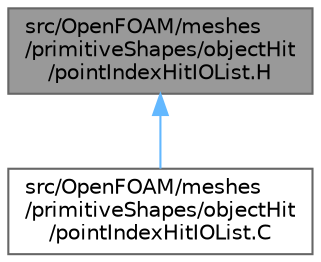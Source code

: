 digraph "src/OpenFOAM/meshes/primitiveShapes/objectHit/pointIndexHitIOList.H"
{
 // LATEX_PDF_SIZE
  bgcolor="transparent";
  edge [fontname=Helvetica,fontsize=10,labelfontname=Helvetica,labelfontsize=10];
  node [fontname=Helvetica,fontsize=10,shape=box,height=0.2,width=0.4];
  Node1 [id="Node000001",label="src/OpenFOAM/meshes\l/primitiveShapes/objectHit\l/pointIndexHitIOList.H",height=0.2,width=0.4,color="gray40", fillcolor="grey60", style="filled", fontcolor="black",tooltip=" "];
  Node1 -> Node2 [id="edge1_Node000001_Node000002",dir="back",color="steelblue1",style="solid",tooltip=" "];
  Node2 [id="Node000002",label="src/OpenFOAM/meshes\l/primitiveShapes/objectHit\l/pointIndexHitIOList.C",height=0.2,width=0.4,color="grey40", fillcolor="white", style="filled",URL="$pointIndexHitIOList_8C.html",tooltip=" "];
}
